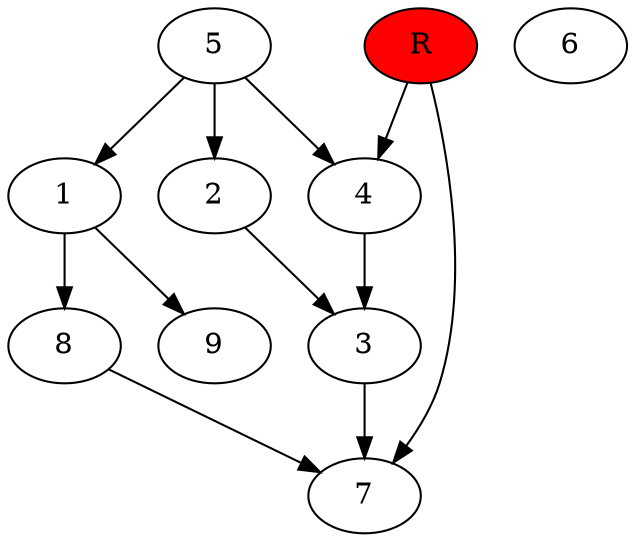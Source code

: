 digraph prb6368 {
	1
	2
	3
	4
	5
	6
	7
	8
	R [fillcolor="#ff0000" style=filled]
	1 -> 8
	1 -> 9
	2 -> 3
	3 -> 7
	4 -> 3
	5 -> 1
	5 -> 2
	5 -> 4
	8 -> 7
	R -> 4
	R -> 7
}
